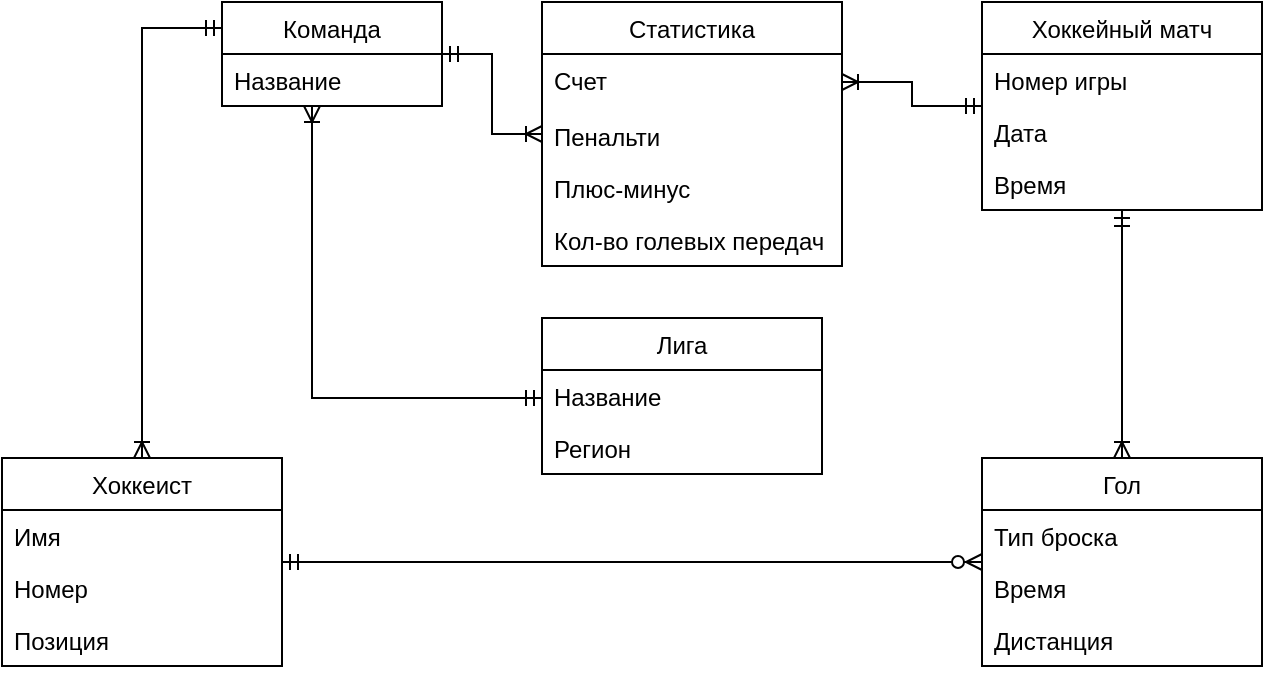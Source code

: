<mxfile version="17.4.6" type="device"><diagram id="RfG94oopC3R-QJfrKZuW" name="Страница 1"><mxGraphModel dx="886" dy="458" grid="1" gridSize="10" guides="1" tooltips="1" connect="1" arrows="1" fold="1" page="1" pageScale="1" pageWidth="827" pageHeight="1169" math="0" shadow="0"><root><mxCell id="0"/><mxCell id="1" parent="0"/><mxCell id="4_XrTFBjuOB0GwEq-ZKK-9" value="Гол" style="swimlane;fontStyle=0;childLayout=stackLayout;horizontal=1;startSize=26;horizontalStack=0;resizeParent=1;resizeParentMax=0;resizeLast=0;collapsible=1;marginBottom=0;" parent="1" vertex="1"><mxGeometry x="590" y="330" width="140" height="104" as="geometry"/></mxCell><mxCell id="4_XrTFBjuOB0GwEq-ZKK-10" value="Тип броска" style="text;strokeColor=none;fillColor=none;align=left;verticalAlign=top;spacingLeft=4;spacingRight=4;overflow=hidden;rotatable=0;points=[[0,0.5],[1,0.5]];portConstraint=eastwest;" parent="4_XrTFBjuOB0GwEq-ZKK-9" vertex="1"><mxGeometry y="26" width="140" height="26" as="geometry"/></mxCell><mxCell id="4_XrTFBjuOB0GwEq-ZKK-64" value="Время&#10;" style="text;strokeColor=none;fillColor=none;align=left;verticalAlign=top;spacingLeft=4;spacingRight=4;overflow=hidden;rotatable=0;points=[[0,0.5],[1,0.5]];portConstraint=eastwest;" parent="4_XrTFBjuOB0GwEq-ZKK-9" vertex="1"><mxGeometry y="52" width="140" height="26" as="geometry"/></mxCell><mxCell id="4_XrTFBjuOB0GwEq-ZKK-65" value="Дистанция" style="text;strokeColor=none;fillColor=none;align=left;verticalAlign=top;spacingLeft=4;spacingRight=4;overflow=hidden;rotatable=0;points=[[0,0.5],[1,0.5]];portConstraint=eastwest;" parent="4_XrTFBjuOB0GwEq-ZKK-9" vertex="1"><mxGeometry y="78" width="140" height="26" as="geometry"/></mxCell><mxCell id="4_XrTFBjuOB0GwEq-ZKK-15" value="Лига" style="swimlane;fontStyle=0;childLayout=stackLayout;horizontal=1;startSize=26;horizontalStack=0;resizeParent=1;resizeParentMax=0;resizeLast=0;collapsible=1;marginBottom=0;" parent="1" vertex="1"><mxGeometry x="370" y="260" width="140" height="78" as="geometry"/></mxCell><mxCell id="4_XrTFBjuOB0GwEq-ZKK-16" value="Название" style="text;strokeColor=none;fillColor=none;align=left;verticalAlign=top;spacingLeft=4;spacingRight=4;overflow=hidden;rotatable=0;points=[[0,0.5],[1,0.5]];portConstraint=eastwest;" parent="4_XrTFBjuOB0GwEq-ZKK-15" vertex="1"><mxGeometry y="26" width="140" height="26" as="geometry"/></mxCell><mxCell id="4_XrTFBjuOB0GwEq-ZKK-17" value="Регион" style="text;strokeColor=none;fillColor=none;align=left;verticalAlign=top;spacingLeft=4;spacingRight=4;overflow=hidden;rotatable=0;points=[[0,0.5],[1,0.5]];portConstraint=eastwest;" parent="4_XrTFBjuOB0GwEq-ZKK-15" vertex="1"><mxGeometry y="52" width="140" height="26" as="geometry"/></mxCell><mxCell id="4_XrTFBjuOB0GwEq-ZKK-53" style="edgeStyle=orthogonalEdgeStyle;rounded=0;orthogonalLoop=1;jettySize=auto;html=1;startArrow=ERoneToMany;startFill=0;endArrow=ERmandOne;endFill=0;entryX=0;entryY=0.25;entryDx=0;entryDy=0;exitX=0.5;exitY=0;exitDx=0;exitDy=0;" parent="1" source="4_XrTFBjuOB0GwEq-ZKK-19" target="4_XrTFBjuOB0GwEq-ZKK-23" edge="1"><mxGeometry relative="1" as="geometry"><mxPoint x="230" y="260" as="targetPoint"/></mxGeometry></mxCell><mxCell id="4_XrTFBjuOB0GwEq-ZKK-19" value="Хоккеист" style="swimlane;fontStyle=0;childLayout=stackLayout;horizontal=1;startSize=26;horizontalStack=0;resizeParent=1;resizeParentMax=0;resizeLast=0;collapsible=1;marginBottom=0;" parent="1" vertex="1"><mxGeometry x="100" y="330" width="140" height="104" as="geometry"/></mxCell><mxCell id="4_XrTFBjuOB0GwEq-ZKK-20" value="Имя" style="text;strokeColor=none;fillColor=none;align=left;verticalAlign=top;spacingLeft=4;spacingRight=4;overflow=hidden;rotatable=0;points=[[0,0.5],[1,0.5]];portConstraint=eastwest;" parent="4_XrTFBjuOB0GwEq-ZKK-19" vertex="1"><mxGeometry y="26" width="140" height="26" as="geometry"/></mxCell><mxCell id="4_XrTFBjuOB0GwEq-ZKK-21" value="Номер" style="text;strokeColor=none;fillColor=none;align=left;verticalAlign=top;spacingLeft=4;spacingRight=4;overflow=hidden;rotatable=0;points=[[0,0.5],[1,0.5]];portConstraint=eastwest;" parent="4_XrTFBjuOB0GwEq-ZKK-19" vertex="1"><mxGeometry y="52" width="140" height="26" as="geometry"/></mxCell><mxCell id="4_XrTFBjuOB0GwEq-ZKK-22" value="Позиция" style="text;strokeColor=none;fillColor=none;align=left;verticalAlign=top;spacingLeft=4;spacingRight=4;overflow=hidden;rotatable=0;points=[[0,0.5],[1,0.5]];portConstraint=eastwest;" parent="4_XrTFBjuOB0GwEq-ZKK-19" vertex="1"><mxGeometry y="78" width="140" height="26" as="geometry"/></mxCell><mxCell id="4_XrTFBjuOB0GwEq-ZKK-48" style="edgeStyle=orthogonalEdgeStyle;rounded=0;orthogonalLoop=1;jettySize=auto;html=1;endArrow=ERmandOne;endFill=0;startArrow=ERoneToMany;startFill=0;" parent="1" source="4_XrTFBjuOB0GwEq-ZKK-23" target="4_XrTFBjuOB0GwEq-ZKK-15" edge="1"><mxGeometry relative="1" as="geometry"><Array as="points"><mxPoint x="255" y="300"/></Array></mxGeometry></mxCell><mxCell id="4_XrTFBjuOB0GwEq-ZKK-49" style="edgeStyle=orthogonalEdgeStyle;rounded=0;orthogonalLoop=1;jettySize=auto;html=1;startArrow=ERmandOne;startFill=0;endArrow=ERoneToMany;endFill=0;" parent="1" source="4_XrTFBjuOB0GwEq-ZKK-23" target="4_XrTFBjuOB0GwEq-ZKK-31" edge="1"><mxGeometry relative="1" as="geometry"/></mxCell><mxCell id="4_XrTFBjuOB0GwEq-ZKK-23" value="Команда" style="swimlane;fontStyle=0;childLayout=stackLayout;horizontal=1;startSize=26;horizontalStack=0;resizeParent=1;resizeParentMax=0;resizeLast=0;collapsible=1;marginBottom=0;" parent="1" vertex="1"><mxGeometry x="210" y="102" width="110" height="52" as="geometry"/></mxCell><mxCell id="4_XrTFBjuOB0GwEq-ZKK-24" value="Название" style="text;strokeColor=none;fillColor=none;align=left;verticalAlign=top;spacingLeft=4;spacingRight=4;overflow=hidden;rotatable=0;points=[[0,0.5],[1,0.5]];portConstraint=eastwest;" parent="4_XrTFBjuOB0GwEq-ZKK-23" vertex="1"><mxGeometry y="26" width="110" height="26" as="geometry"/></mxCell><mxCell id="4_XrTFBjuOB0GwEq-ZKK-27" value="Хоккейный матч" style="swimlane;fontStyle=0;childLayout=stackLayout;horizontal=1;startSize=26;horizontalStack=0;resizeParent=1;resizeParentMax=0;resizeLast=0;collapsible=1;marginBottom=0;" parent="1" vertex="1"><mxGeometry x="590" y="102" width="140" height="104" as="geometry"/></mxCell><mxCell id="4_XrTFBjuOB0GwEq-ZKK-28" value="Номер игры" style="text;strokeColor=none;fillColor=none;align=left;verticalAlign=top;spacingLeft=4;spacingRight=4;overflow=hidden;rotatable=0;points=[[0,0.5],[1,0.5]];portConstraint=eastwest;" parent="4_XrTFBjuOB0GwEq-ZKK-27" vertex="1"><mxGeometry y="26" width="140" height="26" as="geometry"/></mxCell><mxCell id="4_XrTFBjuOB0GwEq-ZKK-29" value="Дата" style="text;strokeColor=none;fillColor=none;align=left;verticalAlign=top;spacingLeft=4;spacingRight=4;overflow=hidden;rotatable=0;points=[[0,0.5],[1,0.5]];portConstraint=eastwest;" parent="4_XrTFBjuOB0GwEq-ZKK-27" vertex="1"><mxGeometry y="52" width="140" height="26" as="geometry"/></mxCell><mxCell id="4_XrTFBjuOB0GwEq-ZKK-30" value="Время" style="text;strokeColor=none;fillColor=none;align=left;verticalAlign=top;spacingLeft=4;spacingRight=4;overflow=hidden;rotatable=0;points=[[0,0.5],[1,0.5]];portConstraint=eastwest;" parent="4_XrTFBjuOB0GwEq-ZKK-27" vertex="1"><mxGeometry y="78" width="140" height="26" as="geometry"/></mxCell><mxCell id="4_XrTFBjuOB0GwEq-ZKK-31" value="Статистика" style="swimlane;fontStyle=0;childLayout=stackLayout;horizontal=1;startSize=26;horizontalStack=0;resizeParent=1;resizeParentMax=0;resizeLast=0;collapsible=1;marginBottom=0;" parent="1" vertex="1"><mxGeometry x="370" y="102" width="150" height="132" as="geometry"/></mxCell><mxCell id="4_XrTFBjuOB0GwEq-ZKK-33" value="Счет" style="text;strokeColor=none;fillColor=none;align=left;verticalAlign=top;spacingLeft=4;spacingRight=4;overflow=hidden;rotatable=0;points=[[0,0.5],[1,0.5]];portConstraint=eastwest;" parent="4_XrTFBjuOB0GwEq-ZKK-31" vertex="1"><mxGeometry y="26" width="150" height="28" as="geometry"/></mxCell><mxCell id="4_XrTFBjuOB0GwEq-ZKK-32" value="Пенальти" style="text;strokeColor=none;fillColor=none;align=left;verticalAlign=top;spacingLeft=4;spacingRight=4;overflow=hidden;rotatable=0;points=[[0,0.5],[1,0.5]];portConstraint=eastwest;" parent="4_XrTFBjuOB0GwEq-ZKK-31" vertex="1"><mxGeometry y="54" width="150" height="26" as="geometry"/></mxCell><mxCell id="4_XrTFBjuOB0GwEq-ZKK-66" value="Плюс-минус" style="text;strokeColor=none;fillColor=none;align=left;verticalAlign=top;spacingLeft=4;spacingRight=4;overflow=hidden;rotatable=0;points=[[0,0.5],[1,0.5]];portConstraint=eastwest;" parent="4_XrTFBjuOB0GwEq-ZKK-31" vertex="1"><mxGeometry y="80" width="150" height="26" as="geometry"/></mxCell><mxCell id="4_XrTFBjuOB0GwEq-ZKK-46" value="Кол-во голевых передач" style="text;strokeColor=none;fillColor=none;align=left;verticalAlign=top;spacingLeft=4;spacingRight=4;overflow=hidden;rotatable=0;points=[[0,0.5],[1,0.5]];portConstraint=eastwest;" parent="4_XrTFBjuOB0GwEq-ZKK-31" vertex="1"><mxGeometry y="106" width="150" height="26" as="geometry"/></mxCell><mxCell id="4_XrTFBjuOB0GwEq-ZKK-51" style="edgeStyle=orthogonalEdgeStyle;rounded=0;orthogonalLoop=1;jettySize=auto;html=1;startArrow=ERmandOne;startFill=0;endArrow=ERoneToMany;endFill=0;entryX=0.5;entryY=0;entryDx=0;entryDy=0;" parent="1" source="4_XrTFBjuOB0GwEq-ZKK-27" target="4_XrTFBjuOB0GwEq-ZKK-9" edge="1"><mxGeometry relative="1" as="geometry"><mxPoint x="659.58" y="232.598" as="sourcePoint"/><mxPoint x="600" y="430" as="targetPoint"/></mxGeometry></mxCell><mxCell id="4_XrTFBjuOB0GwEq-ZKK-52" style="edgeStyle=orthogonalEdgeStyle;rounded=0;orthogonalLoop=1;jettySize=auto;html=1;entryX=1;entryY=0.5;entryDx=0;entryDy=0;startArrow=ERzeroToMany;startFill=1;endArrow=ERmandOne;endFill=0;" parent="1" source="4_XrTFBjuOB0GwEq-ZKK-9" target="4_XrTFBjuOB0GwEq-ZKK-19" edge="1"><mxGeometry relative="1" as="geometry"/></mxCell><mxCell id="4_XrTFBjuOB0GwEq-ZKK-63" style="edgeStyle=orthogonalEdgeStyle;rounded=0;orthogonalLoop=1;jettySize=auto;html=1;startArrow=ERoneToMany;startFill=0;endArrow=ERmandOne;endFill=0;" parent="1" source="4_XrTFBjuOB0GwEq-ZKK-33" target="4_XrTFBjuOB0GwEq-ZKK-27" edge="1"><mxGeometry relative="1" as="geometry"/></mxCell></root></mxGraphModel></diagram></mxfile>